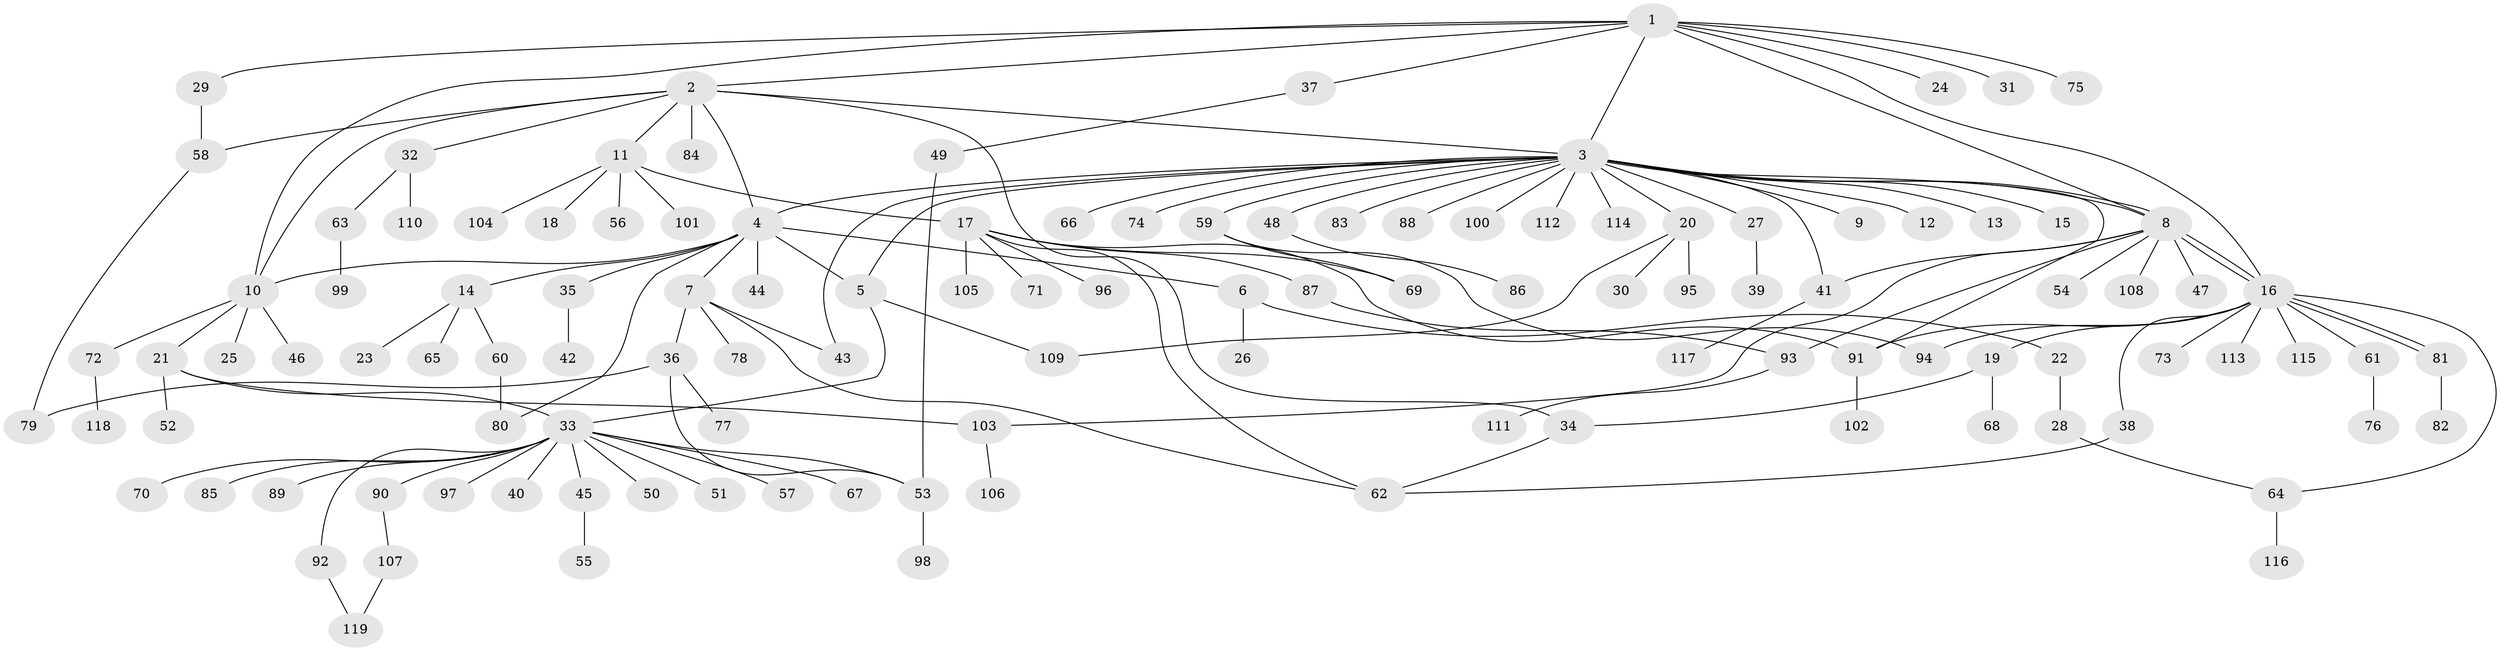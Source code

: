 // coarse degree distribution, {9: 0.022988505747126436, 23: 0.011494252873563218, 13: 0.022988505747126436, 4: 0.06896551724137931, 3: 0.09195402298850575, 10: 0.011494252873563218, 1: 0.5632183908045977, 6: 0.011494252873563218, 5: 0.011494252873563218, 7: 0.011494252873563218, 14: 0.011494252873563218, 2: 0.16091954022988506}
// Generated by graph-tools (version 1.1) at 2025/51/02/27/25 19:51:54]
// undirected, 119 vertices, 149 edges
graph export_dot {
graph [start="1"]
  node [color=gray90,style=filled];
  1;
  2;
  3;
  4;
  5;
  6;
  7;
  8;
  9;
  10;
  11;
  12;
  13;
  14;
  15;
  16;
  17;
  18;
  19;
  20;
  21;
  22;
  23;
  24;
  25;
  26;
  27;
  28;
  29;
  30;
  31;
  32;
  33;
  34;
  35;
  36;
  37;
  38;
  39;
  40;
  41;
  42;
  43;
  44;
  45;
  46;
  47;
  48;
  49;
  50;
  51;
  52;
  53;
  54;
  55;
  56;
  57;
  58;
  59;
  60;
  61;
  62;
  63;
  64;
  65;
  66;
  67;
  68;
  69;
  70;
  71;
  72;
  73;
  74;
  75;
  76;
  77;
  78;
  79;
  80;
  81;
  82;
  83;
  84;
  85;
  86;
  87;
  88;
  89;
  90;
  91;
  92;
  93;
  94;
  95;
  96;
  97;
  98;
  99;
  100;
  101;
  102;
  103;
  104;
  105;
  106;
  107;
  108;
  109;
  110;
  111;
  112;
  113;
  114;
  115;
  116;
  117;
  118;
  119;
  1 -- 2;
  1 -- 3;
  1 -- 8;
  1 -- 10;
  1 -- 16;
  1 -- 24;
  1 -- 29;
  1 -- 31;
  1 -- 37;
  1 -- 75;
  2 -- 3;
  2 -- 4;
  2 -- 10;
  2 -- 11;
  2 -- 32;
  2 -- 34;
  2 -- 58;
  2 -- 84;
  3 -- 4;
  3 -- 5;
  3 -- 8;
  3 -- 8;
  3 -- 9;
  3 -- 12;
  3 -- 13;
  3 -- 15;
  3 -- 20;
  3 -- 27;
  3 -- 41;
  3 -- 43;
  3 -- 48;
  3 -- 59;
  3 -- 66;
  3 -- 74;
  3 -- 83;
  3 -- 88;
  3 -- 91;
  3 -- 100;
  3 -- 112;
  3 -- 114;
  4 -- 5;
  4 -- 6;
  4 -- 7;
  4 -- 10;
  4 -- 14;
  4 -- 35;
  4 -- 44;
  4 -- 80;
  5 -- 33;
  5 -- 109;
  6 -- 22;
  6 -- 26;
  7 -- 36;
  7 -- 43;
  7 -- 62;
  7 -- 78;
  8 -- 16;
  8 -- 16;
  8 -- 41;
  8 -- 47;
  8 -- 54;
  8 -- 93;
  8 -- 103;
  8 -- 108;
  10 -- 21;
  10 -- 25;
  10 -- 46;
  10 -- 72;
  11 -- 17;
  11 -- 18;
  11 -- 56;
  11 -- 101;
  11 -- 104;
  14 -- 23;
  14 -- 60;
  14 -- 65;
  16 -- 19;
  16 -- 38;
  16 -- 61;
  16 -- 64;
  16 -- 73;
  16 -- 81;
  16 -- 81;
  16 -- 91;
  16 -- 94;
  16 -- 113;
  16 -- 115;
  17 -- 62;
  17 -- 69;
  17 -- 71;
  17 -- 87;
  17 -- 91;
  17 -- 96;
  17 -- 105;
  19 -- 34;
  19 -- 68;
  20 -- 30;
  20 -- 95;
  20 -- 109;
  21 -- 33;
  21 -- 52;
  21 -- 103;
  22 -- 28;
  27 -- 39;
  28 -- 64;
  29 -- 58;
  32 -- 63;
  32 -- 110;
  33 -- 40;
  33 -- 45;
  33 -- 50;
  33 -- 51;
  33 -- 53;
  33 -- 57;
  33 -- 67;
  33 -- 70;
  33 -- 85;
  33 -- 89;
  33 -- 90;
  33 -- 92;
  33 -- 97;
  34 -- 62;
  35 -- 42;
  36 -- 53;
  36 -- 77;
  36 -- 79;
  37 -- 49;
  38 -- 62;
  41 -- 117;
  45 -- 55;
  48 -- 86;
  49 -- 53;
  53 -- 98;
  58 -- 79;
  59 -- 69;
  59 -- 94;
  60 -- 80;
  61 -- 76;
  63 -- 99;
  64 -- 116;
  72 -- 118;
  81 -- 82;
  87 -- 93;
  90 -- 107;
  91 -- 102;
  92 -- 119;
  93 -- 111;
  103 -- 106;
  107 -- 119;
}
